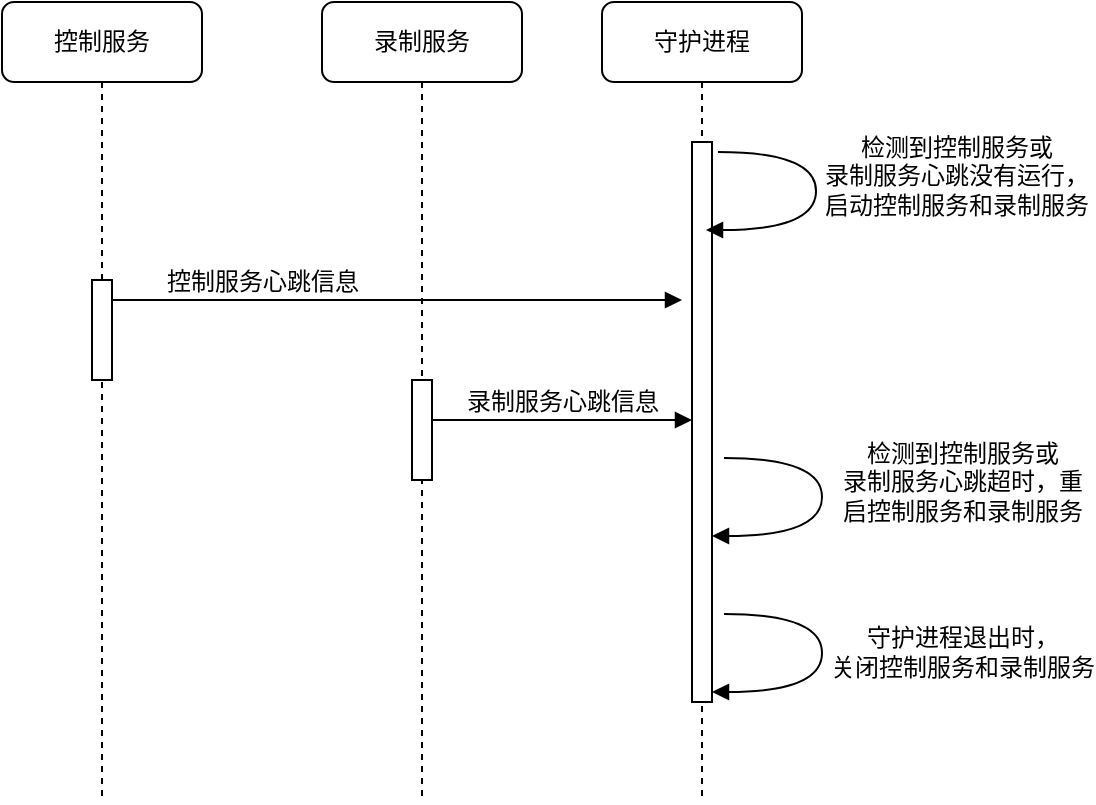 <mxfile version="10.7.1" type="github"><diagram name="Page-1" id="13e1069c-82ec-6db2-03f1-153e76fe0fe0"><mxGraphModel dx="1038" dy="542" grid="1" gridSize="10" guides="1" tooltips="1" connect="1" arrows="1" fold="1" page="1" pageScale="1" pageWidth="1100" pageHeight="850" background="#ffffff" math="0" shadow="0"><root><mxCell id="0"/><mxCell id="1" parent="0"/><mxCell id="7baba1c4bc27f4b0-2" value="控制服务" style="shape=umlLifeline;perimeter=lifelinePerimeter;whiteSpace=wrap;html=1;container=1;collapsible=0;recursiveResize=0;outlineConnect=0;rounded=1;shadow=0;comic=0;labelBackgroundColor=none;strokeColor=#000000;strokeWidth=1;fillColor=#FFFFFF;fontFamily=Verdana;fontSize=12;fontColor=#000000;align=center;" parent="1" vertex="1"><mxGeometry x="240" y="80" width="100" height="400" as="geometry"/></mxCell><mxCell id="7baba1c4bc27f4b0-10" value="" style="html=1;points=[];perimeter=orthogonalPerimeter;rounded=0;shadow=0;comic=0;labelBackgroundColor=none;strokeColor=#000000;strokeWidth=1;fillColor=#FFFFFF;fontFamily=Verdana;fontSize=12;fontColor=#000000;align=center;" parent="7baba1c4bc27f4b0-2" vertex="1"><mxGeometry x="45" y="139" width="10" height="50" as="geometry"/></mxCell><mxCell id="7baba1c4bc27f4b0-3" value="录制服务" style="shape=umlLifeline;perimeter=lifelinePerimeter;whiteSpace=wrap;html=1;container=1;collapsible=0;recursiveResize=0;outlineConnect=0;rounded=1;shadow=0;comic=0;labelBackgroundColor=none;strokeColor=#000000;strokeWidth=1;fillColor=#FFFFFF;fontFamily=Verdana;fontSize=12;fontColor=#000000;align=center;" parent="1" vertex="1"><mxGeometry x="400" y="80" width="100" height="400" as="geometry"/></mxCell><mxCell id="7baba1c4bc27f4b0-13" value="" style="html=1;points=[];perimeter=orthogonalPerimeter;rounded=0;shadow=0;comic=0;labelBackgroundColor=none;strokeColor=#000000;strokeWidth=1;fillColor=#FFFFFF;fontFamily=Verdana;fontSize=12;fontColor=#000000;align=center;" parent="7baba1c4bc27f4b0-3" vertex="1"><mxGeometry x="45" y="189" width="10" height="50" as="geometry"/></mxCell><mxCell id="7baba1c4bc27f4b0-4" value="守护进程" style="shape=umlLifeline;perimeter=lifelinePerimeter;whiteSpace=wrap;html=1;container=1;collapsible=0;recursiveResize=0;outlineConnect=0;rounded=1;shadow=0;comic=0;labelBackgroundColor=none;strokeColor=#000000;strokeWidth=1;fillColor=#FFFFFF;fontFamily=Verdana;fontSize=12;fontColor=#000000;align=center;" parent="1" vertex="1"><mxGeometry x="540" y="80" width="100" height="400" as="geometry"/></mxCell><mxCell id="7baba1c4bc27f4b0-16" value="" style="html=1;points=[];perimeter=orthogonalPerimeter;rounded=0;shadow=0;comic=0;labelBackgroundColor=none;strokeColor=#000000;strokeWidth=1;fillColor=#FFFFFF;fontFamily=Verdana;fontSize=12;fontColor=#000000;align=center;" parent="1" vertex="1"><mxGeometry x="585" y="150" width="10" height="280" as="geometry"/></mxCell><mxCell id="7baba1c4bc27f4b0-17" value="录制服务心跳信息" style="html=1;verticalAlign=bottom;endArrow=block;labelBackgroundColor=none;fontFamily=Verdana;fontSize=12;edgeStyle=elbowEdgeStyle;elbow=vertical;" parent="1" source="7baba1c4bc27f4b0-13" target="7baba1c4bc27f4b0-16" edge="1"><mxGeometry relative="1" as="geometry"><mxPoint x="510" y="289" as="sourcePoint"/><Array as="points"><mxPoint x="460" y="289"/></Array></mxGeometry></mxCell><mxCell id="7baba1c4bc27f4b0-36" value="&lt;div&gt;检测到控制服务或&lt;/div&gt;&lt;div&gt;录制服务心跳超时，重&lt;/div&gt;&lt;div&gt;启控制服务和录制服务&lt;br&gt;&lt;/div&gt;" style="html=1;verticalAlign=bottom;endArrow=block;labelBackgroundColor=none;fontFamily=Verdana;fontSize=12;elbow=vertical;edgeStyle=orthogonalEdgeStyle;curved=1;exitX=1.066;exitY=0.713;exitPerimeter=0;" parent="1" edge="1"><mxGeometry x="0.231" y="-70" relative="1" as="geometry"><mxPoint x="601" y="308" as="sourcePoint"/><mxPoint x="595" y="347" as="targetPoint"/><Array as="points"><mxPoint x="650" y="308"/><mxPoint x="650" y="347"/></Array><mxPoint x="70" y="67" as="offset"/></mxGeometry></mxCell><mxCell id="_kmBk0rGaJbUbAtLjc_C-1" value="控制服务心跳信息" style="html=1;verticalAlign=bottom;endArrow=block;labelBackgroundColor=none;fontFamily=Verdana;fontSize=12;edgeStyle=elbowEdgeStyle;elbow=vertical;" edge="1" parent="1"><mxGeometry x="-0.474" relative="1" as="geometry"><mxPoint x="295" y="229" as="sourcePoint"/><Array as="points"><mxPoint x="300" y="229"/></Array><mxPoint x="580" y="229" as="targetPoint"/><mxPoint as="offset"/></mxGeometry></mxCell><mxCell id="_kmBk0rGaJbUbAtLjc_C-2" value="&lt;div&gt;检测到控制服务或&lt;/div&gt;&lt;div&gt;录制服务心跳没有运行，&lt;/div&gt;&lt;div&gt;启动控制服务和录制服务&lt;br&gt;&lt;/div&gt;" style="html=1;verticalAlign=bottom;endArrow=block;labelBackgroundColor=none;fontFamily=Verdana;fontSize=12;elbow=vertical;edgeStyle=orthogonalEdgeStyle;curved=1;exitX=1.066;exitY=0.713;exitPerimeter=0;" edge="1" parent="1"><mxGeometry x="0.231" y="-70" relative="1" as="geometry"><mxPoint x="598" y="155" as="sourcePoint"/><mxPoint x="592" y="194" as="targetPoint"/><Array as="points"><mxPoint x="647" y="155"/><mxPoint x="647" y="194"/></Array><mxPoint x="70" y="67" as="offset"/></mxGeometry></mxCell><mxCell id="_kmBk0rGaJbUbAtLjc_C-3" value="&lt;div&gt;守护进程退出时，&lt;/div&gt;&lt;div&gt;关闭控制服务和录制服务&lt;br&gt;&lt;/div&gt;" style="html=1;verticalAlign=bottom;endArrow=block;labelBackgroundColor=none;fontFamily=Verdana;fontSize=12;elbow=vertical;edgeStyle=orthogonalEdgeStyle;curved=1;exitX=1.066;exitY=0.713;exitPerimeter=0;" edge="1" parent="1"><mxGeometry x="0.231" y="-70" relative="1" as="geometry"><mxPoint x="601" y="386" as="sourcePoint"/><mxPoint x="595" y="425" as="targetPoint"/><Array as="points"><mxPoint x="650" y="386"/><mxPoint x="650" y="425"/></Array><mxPoint x="70" y="67" as="offset"/></mxGeometry></mxCell></root></mxGraphModel></diagram></mxfile>